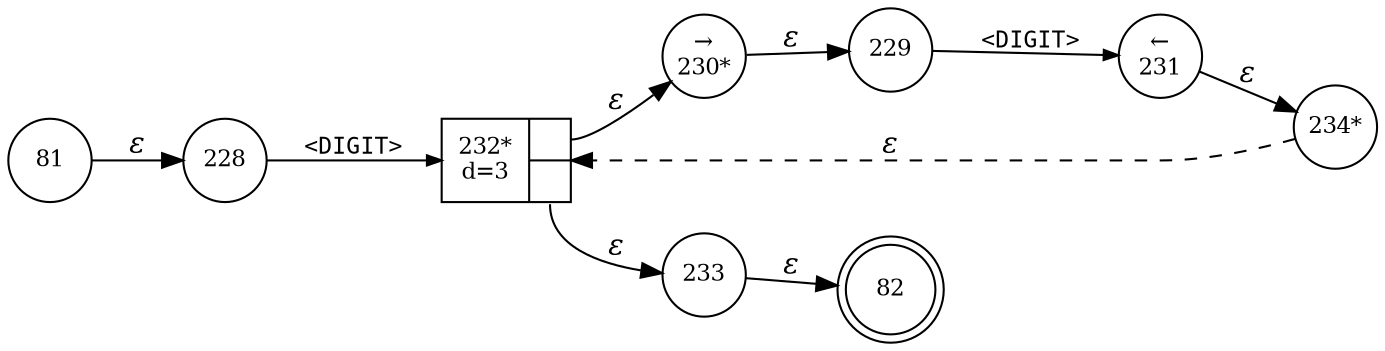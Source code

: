 digraph ATN {
rankdir=LR;
s82[fontsize=11, label="82", shape=doublecircle, fixedsize=true, width=.6];
s81[fontsize=11,label="81", shape=circle, fixedsize=true, width=.55, peripheries=1];
s228[fontsize=11,label="228", shape=circle, fixedsize=true, width=.55, peripheries=1];
s229[fontsize=11,label="229", shape=circle, fixedsize=true, width=.55, peripheries=1];
s230[fontsize=11,label="&rarr;\n230*", shape=circle, fixedsize=true, width=.55, peripheries=1];
s231[fontsize=11,label="&larr;\n231", shape=circle, fixedsize=true, width=.55, peripheries=1];
s232[fontsize=11,label="{232*\nd=3|{<p0>|<p1>}}", shape=record, fixedsize=false, peripheries=1];
s233[fontsize=11,label="233", shape=circle, fixedsize=true, width=.55, peripheries=1];
s234[fontsize=11,label="234*", shape=circle, fixedsize=true, width=.55, peripheries=1];
s81 -> s228 [fontname="Times-Italic", label="&epsilon;"];
s228 -> s232 [fontsize=11, fontname="Courier", arrowsize=.7, label = "<DIGIT>", arrowhead = normal];
s232:p0 -> s230 [fontname="Times-Italic", label="&epsilon;"];
s232:p1 -> s233 [fontname="Times-Italic", label="&epsilon;"];
s230 -> s229 [fontname="Times-Italic", label="&epsilon;"];
s233 -> s82 [fontname="Times-Italic", label="&epsilon;"];
s229 -> s231 [fontsize=11, fontname="Courier", arrowsize=.7, label = "<DIGIT>", arrowhead = normal];
s231 -> s234 [fontname="Times-Italic", label="&epsilon;"];
s234 -> s232 [fontname="Times-Italic", label="&epsilon;", style="dashed"];
}